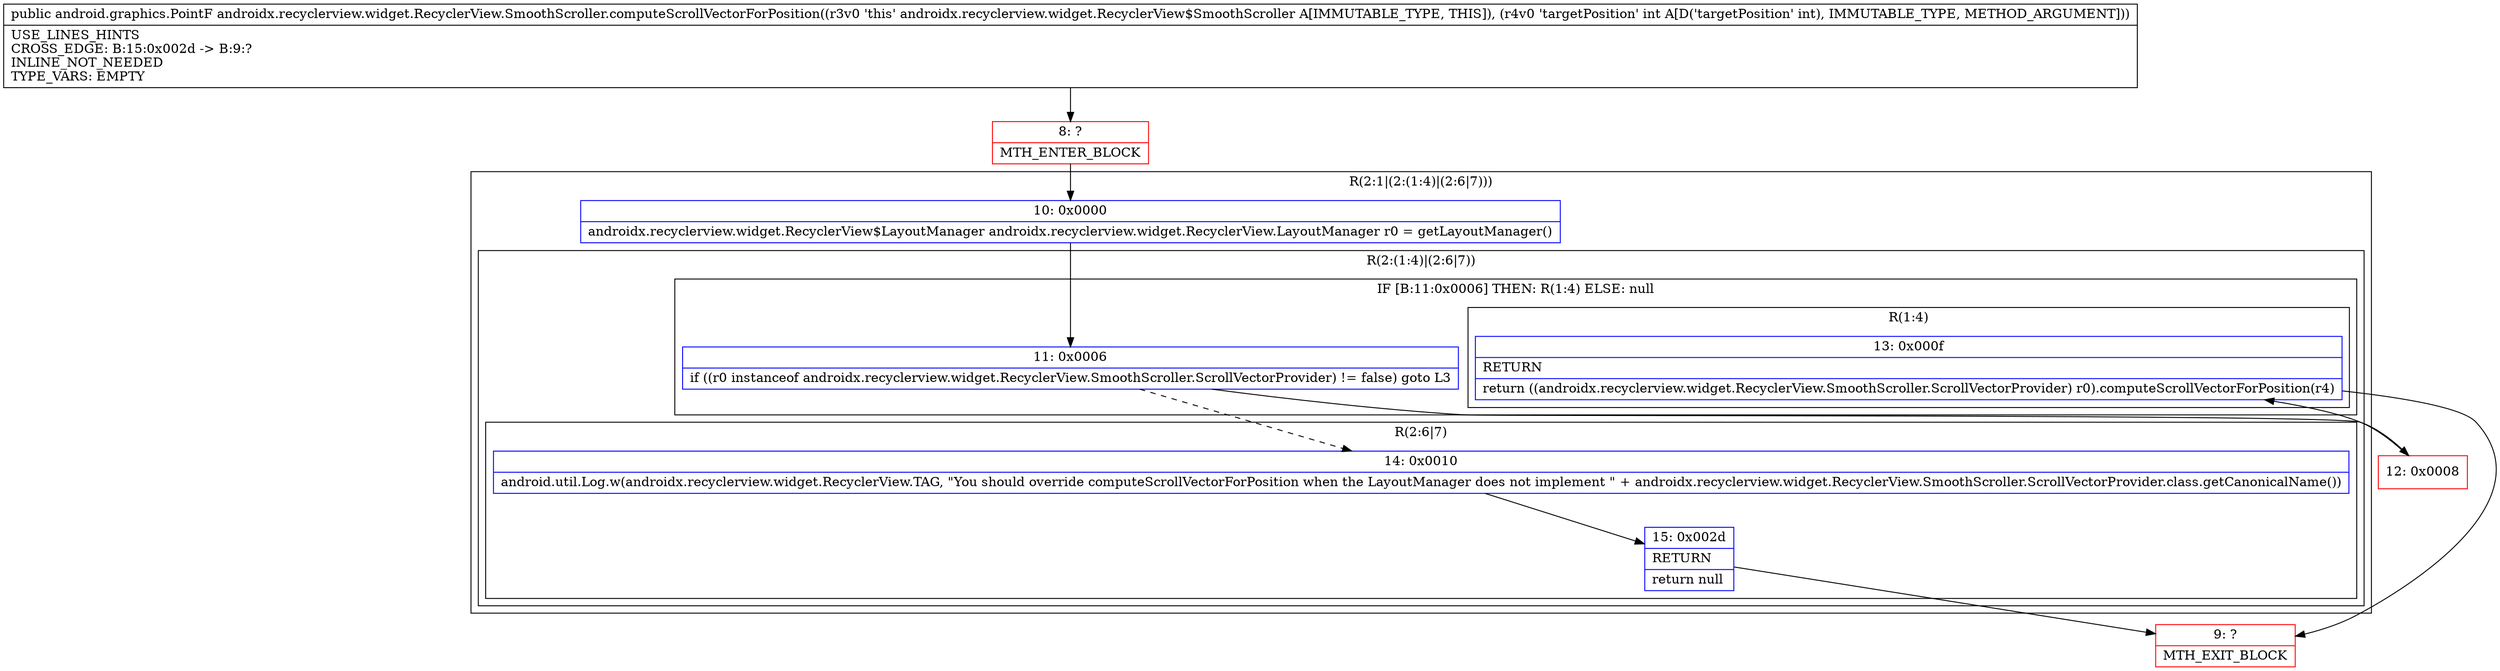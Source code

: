 digraph "CFG forandroidx.recyclerview.widget.RecyclerView.SmoothScroller.computeScrollVectorForPosition(I)Landroid\/graphics\/PointF;" {
subgraph cluster_Region_188303038 {
label = "R(2:1|(2:(1:4)|(2:6|7)))";
node [shape=record,color=blue];
Node_10 [shape=record,label="{10\:\ 0x0000|androidx.recyclerview.widget.RecyclerView$LayoutManager androidx.recyclerview.widget.RecyclerView.LayoutManager r0 = getLayoutManager()\l}"];
subgraph cluster_Region_1560556361 {
label = "R(2:(1:4)|(2:6|7))";
node [shape=record,color=blue];
subgraph cluster_IfRegion_1959634857 {
label = "IF [B:11:0x0006] THEN: R(1:4) ELSE: null";
node [shape=record,color=blue];
Node_11 [shape=record,label="{11\:\ 0x0006|if ((r0 instanceof androidx.recyclerview.widget.RecyclerView.SmoothScroller.ScrollVectorProvider) != false) goto L3\l}"];
subgraph cluster_Region_1274486421 {
label = "R(1:4)";
node [shape=record,color=blue];
Node_13 [shape=record,label="{13\:\ 0x000f|RETURN\l|return ((androidx.recyclerview.widget.RecyclerView.SmoothScroller.ScrollVectorProvider) r0).computeScrollVectorForPosition(r4)\l}"];
}
}
subgraph cluster_Region_1163804984 {
label = "R(2:6|7)";
node [shape=record,color=blue];
Node_14 [shape=record,label="{14\:\ 0x0010|android.util.Log.w(androidx.recyclerview.widget.RecyclerView.TAG, \"You should override computeScrollVectorForPosition when the LayoutManager does not implement \" + androidx.recyclerview.widget.RecyclerView.SmoothScroller.ScrollVectorProvider.class.getCanonicalName())\l}"];
Node_15 [shape=record,label="{15\:\ 0x002d|RETURN\l|return null\l}"];
}
}
}
Node_8 [shape=record,color=red,label="{8\:\ ?|MTH_ENTER_BLOCK\l}"];
Node_12 [shape=record,color=red,label="{12\:\ 0x0008}"];
Node_9 [shape=record,color=red,label="{9\:\ ?|MTH_EXIT_BLOCK\l}"];
MethodNode[shape=record,label="{public android.graphics.PointF androidx.recyclerview.widget.RecyclerView.SmoothScroller.computeScrollVectorForPosition((r3v0 'this' androidx.recyclerview.widget.RecyclerView$SmoothScroller A[IMMUTABLE_TYPE, THIS]), (r4v0 'targetPosition' int A[D('targetPosition' int), IMMUTABLE_TYPE, METHOD_ARGUMENT]))  | USE_LINES_HINTS\lCROSS_EDGE: B:15:0x002d \-\> B:9:?\lINLINE_NOT_NEEDED\lTYPE_VARS: EMPTY\l}"];
MethodNode -> Node_8;Node_10 -> Node_11;
Node_11 -> Node_12;
Node_11 -> Node_14[style=dashed];
Node_13 -> Node_9;
Node_14 -> Node_15;
Node_15 -> Node_9;
Node_8 -> Node_10;
Node_12 -> Node_13;
}

